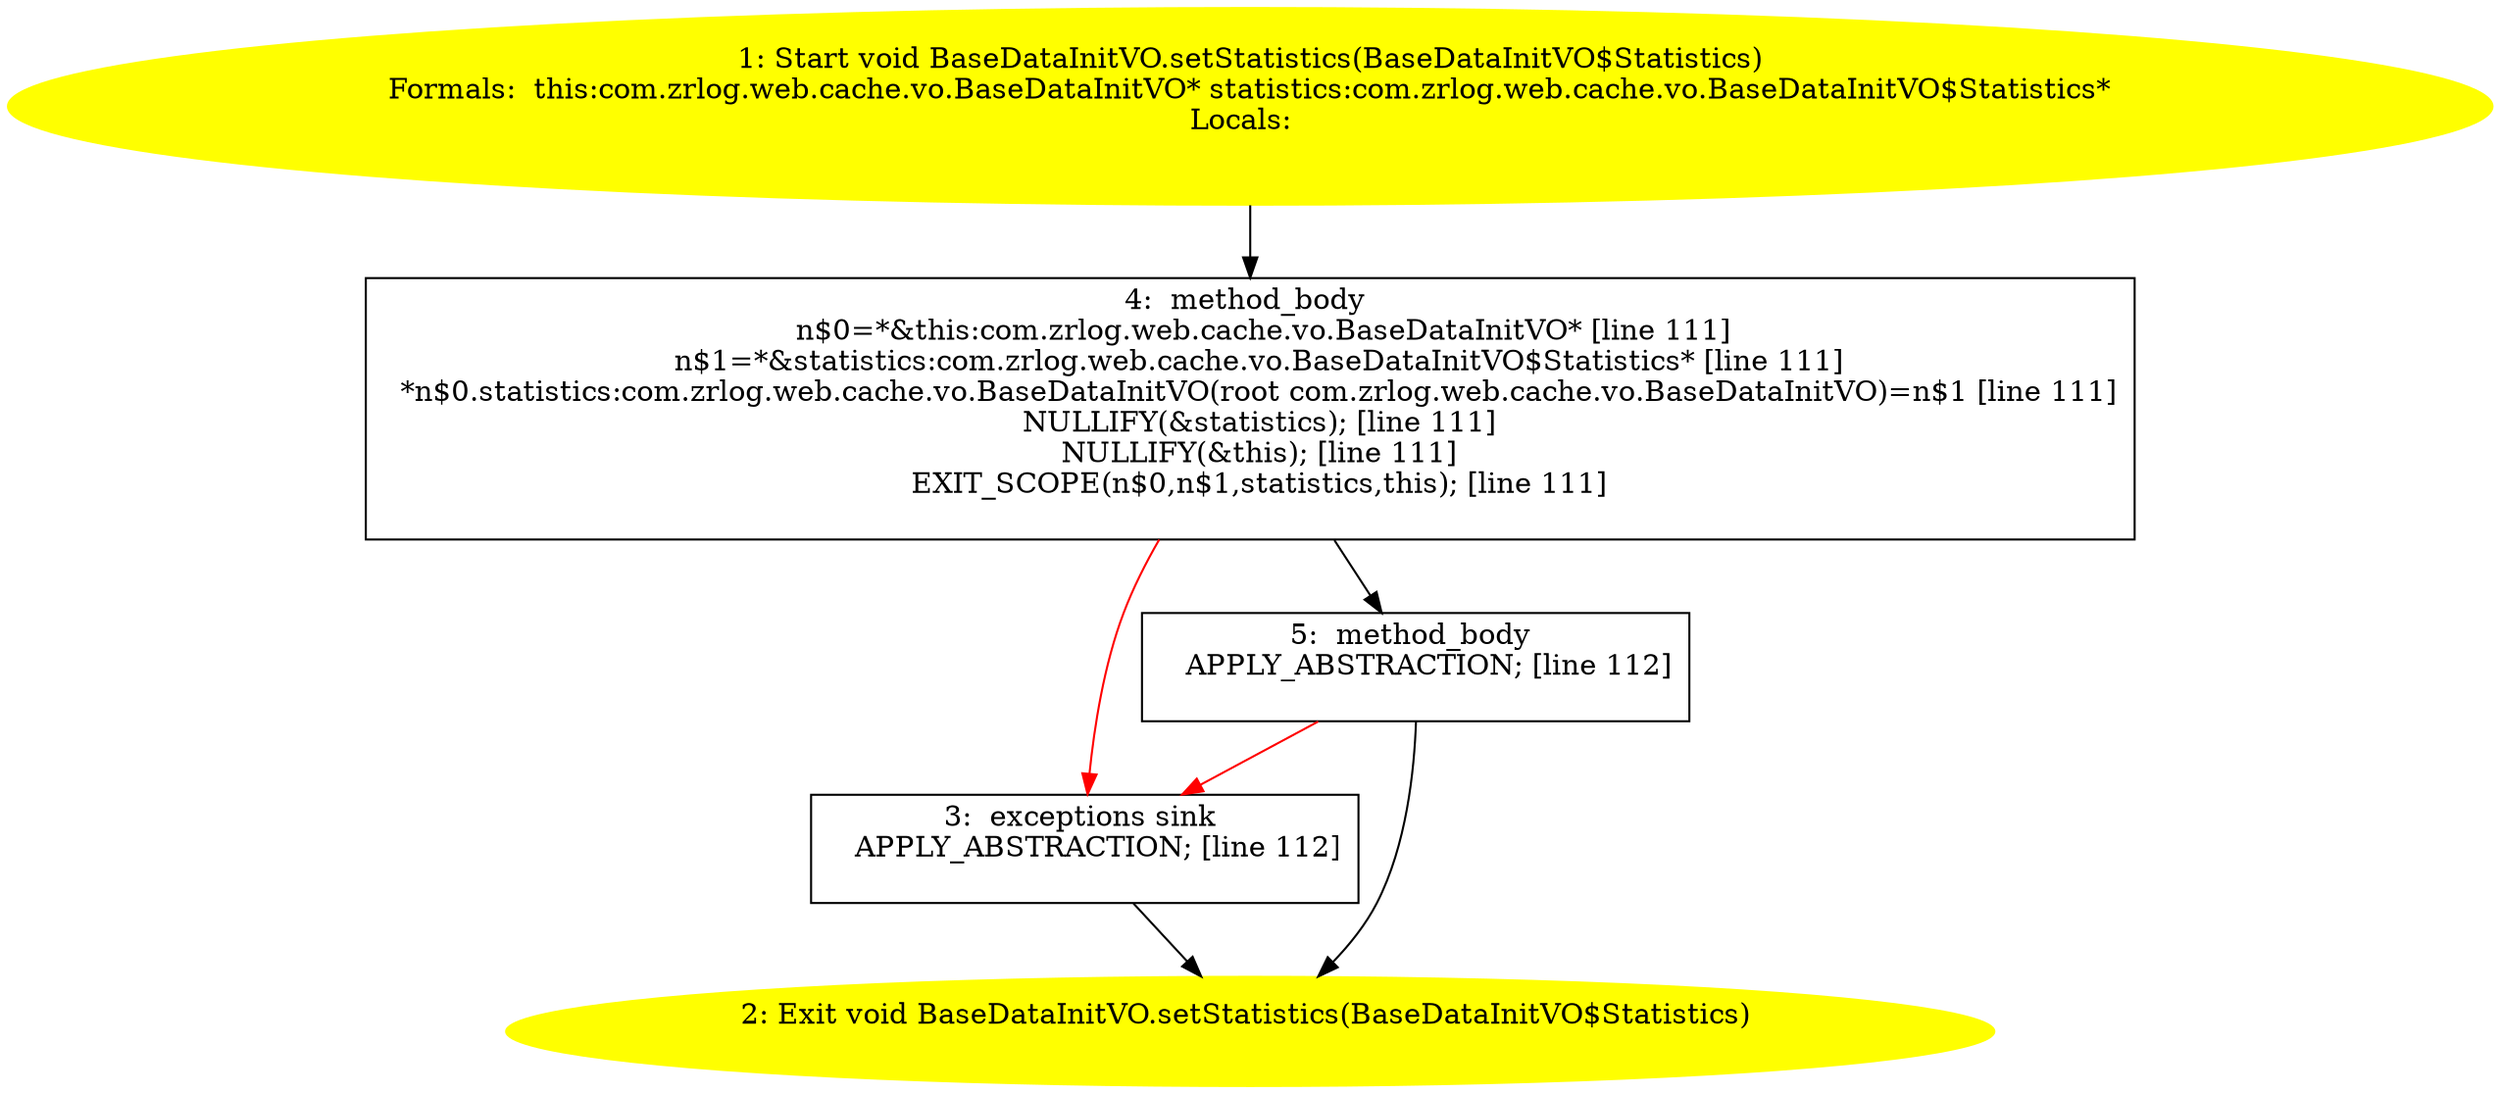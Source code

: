 /* @generated */
digraph cfg {
"com.zrlog.web.cache.vo.BaseDataInitVO.setStatistics(com.zrlog.web.cache.vo.BaseDataInitVO$Statistics.137846bb2f9f95c7f4807a78545f49f0_1" [label="1: Start void BaseDataInitVO.setStatistics(BaseDataInitVO$Statistics)\nFormals:  this:com.zrlog.web.cache.vo.BaseDataInitVO* statistics:com.zrlog.web.cache.vo.BaseDataInitVO$Statistics*\nLocals:  \n  " color=yellow style=filled]
	

	 "com.zrlog.web.cache.vo.BaseDataInitVO.setStatistics(com.zrlog.web.cache.vo.BaseDataInitVO$Statistics.137846bb2f9f95c7f4807a78545f49f0_1" -> "com.zrlog.web.cache.vo.BaseDataInitVO.setStatistics(com.zrlog.web.cache.vo.BaseDataInitVO$Statistics.137846bb2f9f95c7f4807a78545f49f0_4" ;
"com.zrlog.web.cache.vo.BaseDataInitVO.setStatistics(com.zrlog.web.cache.vo.BaseDataInitVO$Statistics.137846bb2f9f95c7f4807a78545f49f0_2" [label="2: Exit void BaseDataInitVO.setStatistics(BaseDataInitVO$Statistics) \n  " color=yellow style=filled]
	

"com.zrlog.web.cache.vo.BaseDataInitVO.setStatistics(com.zrlog.web.cache.vo.BaseDataInitVO$Statistics.137846bb2f9f95c7f4807a78545f49f0_3" [label="3:  exceptions sink \n   APPLY_ABSTRACTION; [line 112]\n " shape="box"]
	

	 "com.zrlog.web.cache.vo.BaseDataInitVO.setStatistics(com.zrlog.web.cache.vo.BaseDataInitVO$Statistics.137846bb2f9f95c7f4807a78545f49f0_3" -> "com.zrlog.web.cache.vo.BaseDataInitVO.setStatistics(com.zrlog.web.cache.vo.BaseDataInitVO$Statistics.137846bb2f9f95c7f4807a78545f49f0_2" ;
"com.zrlog.web.cache.vo.BaseDataInitVO.setStatistics(com.zrlog.web.cache.vo.BaseDataInitVO$Statistics.137846bb2f9f95c7f4807a78545f49f0_4" [label="4:  method_body \n   n$0=*&this:com.zrlog.web.cache.vo.BaseDataInitVO* [line 111]\n  n$1=*&statistics:com.zrlog.web.cache.vo.BaseDataInitVO$Statistics* [line 111]\n  *n$0.statistics:com.zrlog.web.cache.vo.BaseDataInitVO(root com.zrlog.web.cache.vo.BaseDataInitVO)=n$1 [line 111]\n  NULLIFY(&statistics); [line 111]\n  NULLIFY(&this); [line 111]\n  EXIT_SCOPE(n$0,n$1,statistics,this); [line 111]\n " shape="box"]
	

	 "com.zrlog.web.cache.vo.BaseDataInitVO.setStatistics(com.zrlog.web.cache.vo.BaseDataInitVO$Statistics.137846bb2f9f95c7f4807a78545f49f0_4" -> "com.zrlog.web.cache.vo.BaseDataInitVO.setStatistics(com.zrlog.web.cache.vo.BaseDataInitVO$Statistics.137846bb2f9f95c7f4807a78545f49f0_5" ;
	 "com.zrlog.web.cache.vo.BaseDataInitVO.setStatistics(com.zrlog.web.cache.vo.BaseDataInitVO$Statistics.137846bb2f9f95c7f4807a78545f49f0_4" -> "com.zrlog.web.cache.vo.BaseDataInitVO.setStatistics(com.zrlog.web.cache.vo.BaseDataInitVO$Statistics.137846bb2f9f95c7f4807a78545f49f0_3" [color="red" ];
"com.zrlog.web.cache.vo.BaseDataInitVO.setStatistics(com.zrlog.web.cache.vo.BaseDataInitVO$Statistics.137846bb2f9f95c7f4807a78545f49f0_5" [label="5:  method_body \n   APPLY_ABSTRACTION; [line 112]\n " shape="box"]
	

	 "com.zrlog.web.cache.vo.BaseDataInitVO.setStatistics(com.zrlog.web.cache.vo.BaseDataInitVO$Statistics.137846bb2f9f95c7f4807a78545f49f0_5" -> "com.zrlog.web.cache.vo.BaseDataInitVO.setStatistics(com.zrlog.web.cache.vo.BaseDataInitVO$Statistics.137846bb2f9f95c7f4807a78545f49f0_2" ;
	 "com.zrlog.web.cache.vo.BaseDataInitVO.setStatistics(com.zrlog.web.cache.vo.BaseDataInitVO$Statistics.137846bb2f9f95c7f4807a78545f49f0_5" -> "com.zrlog.web.cache.vo.BaseDataInitVO.setStatistics(com.zrlog.web.cache.vo.BaseDataInitVO$Statistics.137846bb2f9f95c7f4807a78545f49f0_3" [color="red" ];
}
